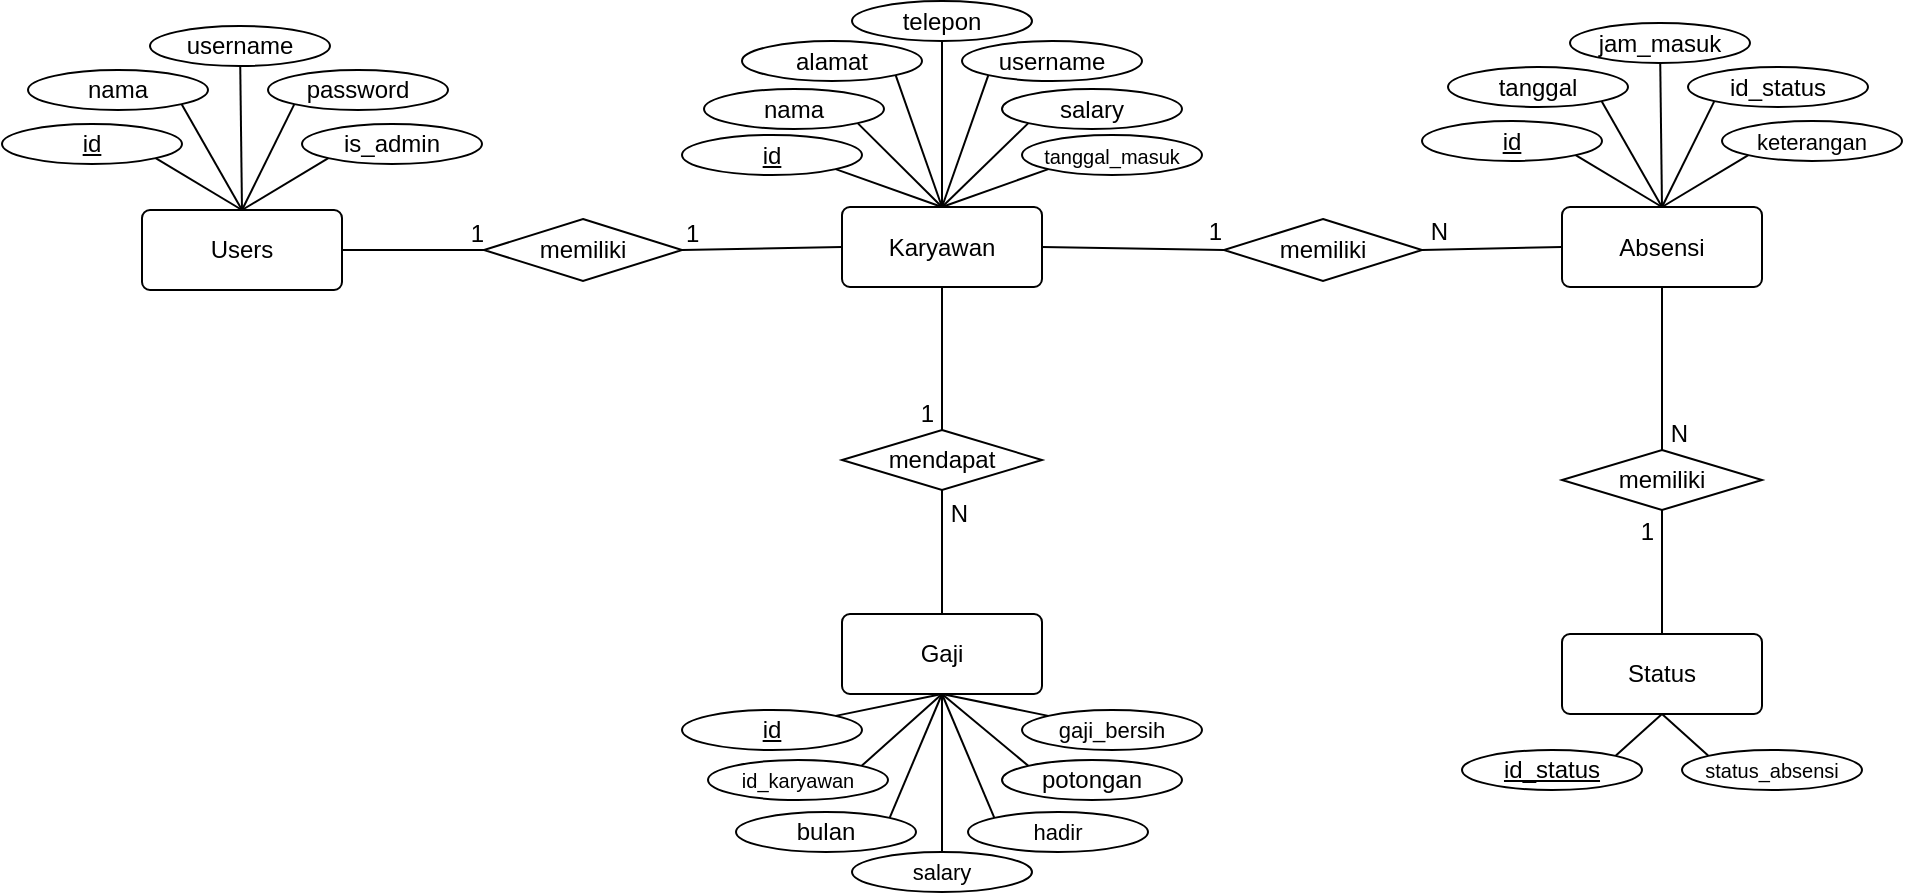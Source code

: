 <mxfile version="13.7.9" type="device"><diagram id="N7qHlEHBX_vFIWlMTOf5" name="Page-1"><mxGraphModel dx="2130" dy="2196" grid="1" gridSize="10" guides="1" tooltips="1" connect="1" arrows="1" fold="1" page="1" pageScale="1" pageWidth="827" pageHeight="1169" math="0" shadow="0"><root><mxCell id="0"/><mxCell id="1" parent="0"/><mxCell id="JxgQiddpafZLwtDYJQxd-1" value="Users" style="rounded=1;arcSize=10;whiteSpace=wrap;html=1;align=center;" vertex="1" parent="1"><mxGeometry x="160" y="80" width="100" height="40" as="geometry"/></mxCell><mxCell id="JxgQiddpafZLwtDYJQxd-2" value="id" style="ellipse;whiteSpace=wrap;html=1;align=center;fontStyle=4;" vertex="1" parent="1"><mxGeometry x="90" y="37" width="90" height="20" as="geometry"/></mxCell><mxCell id="JxgQiddpafZLwtDYJQxd-3" value="nama" style="ellipse;whiteSpace=wrap;html=1;align=center;" vertex="1" parent="1"><mxGeometry x="103" y="10" width="90" height="20" as="geometry"/></mxCell><mxCell id="JxgQiddpafZLwtDYJQxd-4" value="username" style="ellipse;whiteSpace=wrap;html=1;align=center;" vertex="1" parent="1"><mxGeometry x="164" y="-12" width="90" height="20" as="geometry"/></mxCell><mxCell id="JxgQiddpafZLwtDYJQxd-5" value="password" style="ellipse;whiteSpace=wrap;html=1;align=center;" vertex="1" parent="1"><mxGeometry x="223" y="10" width="90" height="20" as="geometry"/></mxCell><mxCell id="JxgQiddpafZLwtDYJQxd-6" value="is_admin" style="ellipse;whiteSpace=wrap;html=1;align=center;" vertex="1" parent="1"><mxGeometry x="240" y="37" width="90" height="20" as="geometry"/></mxCell><mxCell id="JxgQiddpafZLwtDYJQxd-8" value="" style="endArrow=none;html=1;rounded=0;entryX=0.5;entryY=0;entryDx=0;entryDy=0;" edge="1" parent="1" source="JxgQiddpafZLwtDYJQxd-4" target="JxgQiddpafZLwtDYJQxd-1"><mxGeometry relative="1" as="geometry"><mxPoint x="160" y="200" as="sourcePoint"/><mxPoint x="320" y="200" as="targetPoint"/></mxGeometry></mxCell><mxCell id="JxgQiddpafZLwtDYJQxd-10" value="" style="endArrow=none;html=1;rounded=0;exitX=1;exitY=1;exitDx=0;exitDy=0;entryX=0.5;entryY=0;entryDx=0;entryDy=0;" edge="1" parent="1" source="JxgQiddpafZLwtDYJQxd-3" target="JxgQiddpafZLwtDYJQxd-1"><mxGeometry relative="1" as="geometry"><mxPoint x="170" y="60" as="sourcePoint"/><mxPoint x="330" y="60" as="targetPoint"/></mxGeometry></mxCell><mxCell id="JxgQiddpafZLwtDYJQxd-11" value="" style="endArrow=none;html=1;rounded=0;exitX=0;exitY=1;exitDx=0;exitDy=0;entryX=0.5;entryY=0;entryDx=0;entryDy=0;" edge="1" parent="1" source="JxgQiddpafZLwtDYJQxd-5" target="JxgQiddpafZLwtDYJQxd-1"><mxGeometry relative="1" as="geometry"><mxPoint x="186.82" y="27.071" as="sourcePoint"/><mxPoint x="220" y="90" as="targetPoint"/></mxGeometry></mxCell><mxCell id="JxgQiddpafZLwtDYJQxd-12" value="" style="endArrow=none;html=1;rounded=0;exitX=0;exitY=1;exitDx=0;exitDy=0;entryX=0.5;entryY=0;entryDx=0;entryDy=0;" edge="1" parent="1" source="JxgQiddpafZLwtDYJQxd-6" target="JxgQiddpafZLwtDYJQxd-1"><mxGeometry relative="1" as="geometry"><mxPoint x="196.82" y="37.071" as="sourcePoint"/><mxPoint x="230" y="100" as="targetPoint"/></mxGeometry></mxCell><mxCell id="JxgQiddpafZLwtDYJQxd-13" value="" style="endArrow=none;html=1;rounded=0;exitX=1;exitY=1;exitDx=0;exitDy=0;entryX=0.5;entryY=0;entryDx=0;entryDy=0;" edge="1" parent="1" source="JxgQiddpafZLwtDYJQxd-2" target="JxgQiddpafZLwtDYJQxd-1"><mxGeometry relative="1" as="geometry"><mxPoint x="206.82" y="47.071" as="sourcePoint"/><mxPoint x="240" y="110" as="targetPoint"/></mxGeometry></mxCell><mxCell id="JxgQiddpafZLwtDYJQxd-14" value="Karyawan" style="rounded=1;arcSize=10;whiteSpace=wrap;html=1;align=center;" vertex="1" parent="1"><mxGeometry x="510" y="78.5" width="100" height="40" as="geometry"/></mxCell><mxCell id="JxgQiddpafZLwtDYJQxd-15" value="id" style="ellipse;whiteSpace=wrap;html=1;align=center;fontStyle=4;" vertex="1" parent="1"><mxGeometry x="430" y="42.5" width="90" height="20" as="geometry"/></mxCell><mxCell id="JxgQiddpafZLwtDYJQxd-16" value="nama" style="ellipse;whiteSpace=wrap;html=1;align=center;" vertex="1" parent="1"><mxGeometry x="441" y="19.5" width="90" height="20" as="geometry"/></mxCell><mxCell id="JxgQiddpafZLwtDYJQxd-17" value="alamat" style="ellipse;whiteSpace=wrap;html=1;align=center;" vertex="1" parent="1"><mxGeometry x="460" y="-4.5" width="90" height="20" as="geometry"/></mxCell><mxCell id="JxgQiddpafZLwtDYJQxd-18" value="telepon" style="ellipse;whiteSpace=wrap;html=1;align=center;" vertex="1" parent="1"><mxGeometry x="515" y="-24.5" width="90" height="20" as="geometry"/></mxCell><mxCell id="JxgQiddpafZLwtDYJQxd-19" value="username" style="ellipse;whiteSpace=wrap;html=1;align=center;" vertex="1" parent="1"><mxGeometry x="570" y="-4.5" width="90" height="20" as="geometry"/></mxCell><mxCell id="JxgQiddpafZLwtDYJQxd-20" value="" style="endArrow=none;html=1;rounded=0;entryX=0.5;entryY=0;entryDx=0;entryDy=0;exitX=1;exitY=1;exitDx=0;exitDy=0;" edge="1" parent="1" source="JxgQiddpafZLwtDYJQxd-17" target="JxgQiddpafZLwtDYJQxd-14"><mxGeometry relative="1" as="geometry"><mxPoint x="510" y="198.5" as="sourcePoint"/><mxPoint x="670" y="198.5" as="targetPoint"/></mxGeometry></mxCell><mxCell id="JxgQiddpafZLwtDYJQxd-21" value="" style="endArrow=none;html=1;rounded=0;exitX=1;exitY=1;exitDx=0;exitDy=0;entryX=0.5;entryY=0;entryDx=0;entryDy=0;" edge="1" parent="1" source="JxgQiddpafZLwtDYJQxd-16" target="JxgQiddpafZLwtDYJQxd-14"><mxGeometry relative="1" as="geometry"><mxPoint x="520" y="58.5" as="sourcePoint"/><mxPoint x="680" y="58.5" as="targetPoint"/></mxGeometry></mxCell><mxCell id="JxgQiddpafZLwtDYJQxd-22" value="" style="endArrow=none;html=1;rounded=0;exitX=0.5;exitY=1;exitDx=0;exitDy=0;entryX=0.5;entryY=0;entryDx=0;entryDy=0;" edge="1" parent="1" source="JxgQiddpafZLwtDYJQxd-18" target="JxgQiddpafZLwtDYJQxd-14"><mxGeometry relative="1" as="geometry"><mxPoint x="536.82" y="25.571" as="sourcePoint"/><mxPoint x="570" y="88.5" as="targetPoint"/></mxGeometry></mxCell><mxCell id="JxgQiddpafZLwtDYJQxd-23" value="" style="endArrow=none;html=1;rounded=0;exitX=0;exitY=1;exitDx=0;exitDy=0;entryX=0.5;entryY=0;entryDx=0;entryDy=0;" edge="1" parent="1" source="JxgQiddpafZLwtDYJQxd-19" target="JxgQiddpafZLwtDYJQxd-14"><mxGeometry relative="1" as="geometry"><mxPoint x="546.82" y="35.571" as="sourcePoint"/><mxPoint x="580" y="98.5" as="targetPoint"/></mxGeometry></mxCell><mxCell id="JxgQiddpafZLwtDYJQxd-24" value="" style="endArrow=none;html=1;rounded=0;exitX=1;exitY=1;exitDx=0;exitDy=0;entryX=0.5;entryY=0;entryDx=0;entryDy=0;" edge="1" parent="1" source="JxgQiddpafZLwtDYJQxd-15" target="JxgQiddpafZLwtDYJQxd-14"><mxGeometry relative="1" as="geometry"><mxPoint x="556.82" y="45.571" as="sourcePoint"/><mxPoint x="590" y="108.5" as="targetPoint"/></mxGeometry></mxCell><mxCell id="JxgQiddpafZLwtDYJQxd-25" value="salary" style="ellipse;whiteSpace=wrap;html=1;align=center;" vertex="1" parent="1"><mxGeometry x="590" y="19.5" width="90" height="20" as="geometry"/></mxCell><mxCell id="JxgQiddpafZLwtDYJQxd-26" value="&lt;font style=&quot;font-size: 10px&quot;&gt;tanggal_masuk&lt;/font&gt;" style="ellipse;whiteSpace=wrap;html=1;align=center;" vertex="1" parent="1"><mxGeometry x="600" y="42.5" width="90" height="20" as="geometry"/></mxCell><mxCell id="JxgQiddpafZLwtDYJQxd-27" value="" style="endArrow=none;html=1;rounded=0;exitX=0;exitY=1;exitDx=0;exitDy=0;entryX=0.5;entryY=0;entryDx=0;entryDy=0;" edge="1" parent="1" source="JxgQiddpafZLwtDYJQxd-25" target="JxgQiddpafZLwtDYJQxd-14"><mxGeometry relative="1" as="geometry"><mxPoint x="593.251" y="22.587" as="sourcePoint"/><mxPoint x="570" y="88.5" as="targetPoint"/></mxGeometry></mxCell><mxCell id="JxgQiddpafZLwtDYJQxd-28" value="" style="endArrow=none;html=1;rounded=0;exitX=0;exitY=1;exitDx=0;exitDy=0;entryX=0.5;entryY=0;entryDx=0;entryDy=0;" edge="1" parent="1" source="JxgQiddpafZLwtDYJQxd-26" target="JxgQiddpafZLwtDYJQxd-14"><mxGeometry relative="1" as="geometry"><mxPoint x="613.251" y="46.587" as="sourcePoint"/><mxPoint x="570" y="88.5" as="targetPoint"/></mxGeometry></mxCell><mxCell id="JxgQiddpafZLwtDYJQxd-29" value="memiliki" style="shape=rhombus;perimeter=rhombusPerimeter;whiteSpace=wrap;html=1;align=center;" vertex="1" parent="1"><mxGeometry x="331" y="84.5" width="99" height="31" as="geometry"/></mxCell><mxCell id="JxgQiddpafZLwtDYJQxd-31" value="" style="endArrow=none;html=1;rounded=0;exitX=1;exitY=0.5;exitDx=0;exitDy=0;entryX=0;entryY=0.5;entryDx=0;entryDy=0;" edge="1" parent="1" source="JxgQiddpafZLwtDYJQxd-1" target="JxgQiddpafZLwtDYJQxd-29"><mxGeometry relative="1" as="geometry"><mxPoint x="230" y="180" as="sourcePoint"/><mxPoint x="390" y="180" as="targetPoint"/></mxGeometry></mxCell><mxCell id="JxgQiddpafZLwtDYJQxd-33" value="1" style="resizable=0;html=1;align=right;verticalAlign=bottom;" connectable="0" vertex="1" parent="JxgQiddpafZLwtDYJQxd-31"><mxGeometry x="1" relative="1" as="geometry"/></mxCell><mxCell id="JxgQiddpafZLwtDYJQxd-34" value="" style="endArrow=none;html=1;rounded=0;exitX=1;exitY=0.5;exitDx=0;exitDy=0;entryX=0;entryY=0.5;entryDx=0;entryDy=0;" edge="1" parent="1" source="JxgQiddpafZLwtDYJQxd-29" target="JxgQiddpafZLwtDYJQxd-14"><mxGeometry relative="1" as="geometry"><mxPoint x="270" y="110" as="sourcePoint"/><mxPoint x="341" y="110" as="targetPoint"/></mxGeometry></mxCell><mxCell id="JxgQiddpafZLwtDYJQxd-35" value="1" style="resizable=0;html=1;align=left;verticalAlign=bottom;" connectable="0" vertex="1" parent="JxgQiddpafZLwtDYJQxd-34"><mxGeometry x="-1" relative="1" as="geometry"/></mxCell><mxCell id="JxgQiddpafZLwtDYJQxd-52" value="Absensi" style="rounded=1;arcSize=10;whiteSpace=wrap;html=1;align=center;" vertex="1" parent="1"><mxGeometry x="870" y="78.5" width="100" height="40" as="geometry"/></mxCell><mxCell id="JxgQiddpafZLwtDYJQxd-53" value="id" style="ellipse;whiteSpace=wrap;html=1;align=center;fontStyle=4;" vertex="1" parent="1"><mxGeometry x="800" y="35.5" width="90" height="20" as="geometry"/></mxCell><mxCell id="JxgQiddpafZLwtDYJQxd-54" value="tanggal" style="ellipse;whiteSpace=wrap;html=1;align=center;" vertex="1" parent="1"><mxGeometry x="813" y="8.5" width="90" height="20" as="geometry"/></mxCell><mxCell id="JxgQiddpafZLwtDYJQxd-55" value="jam_masuk" style="ellipse;whiteSpace=wrap;html=1;align=center;" vertex="1" parent="1"><mxGeometry x="874" y="-13.5" width="90" height="20" as="geometry"/></mxCell><mxCell id="JxgQiddpafZLwtDYJQxd-56" value="id_status" style="ellipse;whiteSpace=wrap;html=1;align=center;" vertex="1" parent="1"><mxGeometry x="933" y="8.5" width="90" height="20" as="geometry"/></mxCell><mxCell id="JxgQiddpafZLwtDYJQxd-57" value="&lt;font style=&quot;font-size: 11px&quot;&gt;keterangan&lt;/font&gt;" style="ellipse;whiteSpace=wrap;html=1;align=center;" vertex="1" parent="1"><mxGeometry x="950" y="35.5" width="90" height="20" as="geometry"/></mxCell><mxCell id="JxgQiddpafZLwtDYJQxd-58" value="" style="endArrow=none;html=1;rounded=0;entryX=0.5;entryY=0;entryDx=0;entryDy=0;" edge="1" parent="1" source="JxgQiddpafZLwtDYJQxd-55" target="JxgQiddpafZLwtDYJQxd-52"><mxGeometry relative="1" as="geometry"><mxPoint x="870" y="198.5" as="sourcePoint"/><mxPoint x="1030" y="198.5" as="targetPoint"/></mxGeometry></mxCell><mxCell id="JxgQiddpafZLwtDYJQxd-59" value="" style="endArrow=none;html=1;rounded=0;exitX=1;exitY=1;exitDx=0;exitDy=0;entryX=0.5;entryY=0;entryDx=0;entryDy=0;" edge="1" parent="1" source="JxgQiddpafZLwtDYJQxd-54" target="JxgQiddpafZLwtDYJQxd-52"><mxGeometry relative="1" as="geometry"><mxPoint x="880" y="58.5" as="sourcePoint"/><mxPoint x="1040" y="58.5" as="targetPoint"/></mxGeometry></mxCell><mxCell id="JxgQiddpafZLwtDYJQxd-60" value="" style="endArrow=none;html=1;rounded=0;exitX=0;exitY=1;exitDx=0;exitDy=0;entryX=0.5;entryY=0;entryDx=0;entryDy=0;" edge="1" parent="1" source="JxgQiddpafZLwtDYJQxd-56" target="JxgQiddpafZLwtDYJQxd-52"><mxGeometry relative="1" as="geometry"><mxPoint x="896.82" y="25.571" as="sourcePoint"/><mxPoint x="930" y="88.5" as="targetPoint"/></mxGeometry></mxCell><mxCell id="JxgQiddpafZLwtDYJQxd-61" value="" style="endArrow=none;html=1;rounded=0;exitX=0;exitY=1;exitDx=0;exitDy=0;entryX=0.5;entryY=0;entryDx=0;entryDy=0;" edge="1" parent="1" source="JxgQiddpafZLwtDYJQxd-57" target="JxgQiddpafZLwtDYJQxd-52"><mxGeometry relative="1" as="geometry"><mxPoint x="906.82" y="35.571" as="sourcePoint"/><mxPoint x="940" y="98.5" as="targetPoint"/></mxGeometry></mxCell><mxCell id="JxgQiddpafZLwtDYJQxd-62" value="" style="endArrow=none;html=1;rounded=0;exitX=1;exitY=1;exitDx=0;exitDy=0;entryX=0.5;entryY=0;entryDx=0;entryDy=0;" edge="1" parent="1" source="JxgQiddpafZLwtDYJQxd-53" target="JxgQiddpafZLwtDYJQxd-52"><mxGeometry relative="1" as="geometry"><mxPoint x="916.82" y="45.571" as="sourcePoint"/><mxPoint x="950" y="108.5" as="targetPoint"/></mxGeometry></mxCell><mxCell id="JxgQiddpafZLwtDYJQxd-63" value="memiliki" style="shape=rhombus;perimeter=rhombusPerimeter;whiteSpace=wrap;html=1;align=center;" vertex="1" parent="1"><mxGeometry x="701" y="84.5" width="99" height="31" as="geometry"/></mxCell><mxCell id="JxgQiddpafZLwtDYJQxd-64" value="" style="endArrow=none;html=1;rounded=0;exitX=1;exitY=0.5;exitDx=0;exitDy=0;entryX=0;entryY=0.5;entryDx=0;entryDy=0;" edge="1" parent="1" source="JxgQiddpafZLwtDYJQxd-14" target="JxgQiddpafZLwtDYJQxd-63"><mxGeometry relative="1" as="geometry"><mxPoint x="640" y="180" as="sourcePoint"/><mxPoint x="800" y="180" as="targetPoint"/></mxGeometry></mxCell><mxCell id="JxgQiddpafZLwtDYJQxd-65" value="1" style="resizable=0;html=1;align=right;verticalAlign=bottom;" connectable="0" vertex="1" parent="JxgQiddpafZLwtDYJQxd-64"><mxGeometry x="1" relative="1" as="geometry"/></mxCell><mxCell id="JxgQiddpafZLwtDYJQxd-66" value="" style="endArrow=none;html=1;rounded=0;exitX=0;exitY=0.5;exitDx=0;exitDy=0;entryX=1;entryY=0.5;entryDx=0;entryDy=0;" edge="1" parent="1" source="JxgQiddpafZLwtDYJQxd-52" target="JxgQiddpafZLwtDYJQxd-63"><mxGeometry relative="1" as="geometry"><mxPoint x="710" y="180" as="sourcePoint"/><mxPoint x="870" y="180" as="targetPoint"/></mxGeometry></mxCell><mxCell id="JxgQiddpafZLwtDYJQxd-67" value="N" style="resizable=0;html=1;align=right;verticalAlign=bottom;" connectable="0" vertex="1" parent="JxgQiddpafZLwtDYJQxd-66"><mxGeometry x="1" relative="1" as="geometry"><mxPoint x="13" as="offset"/></mxGeometry></mxCell><mxCell id="JxgQiddpafZLwtDYJQxd-68" value="Gaji" style="rounded=1;arcSize=10;whiteSpace=wrap;html=1;align=center;" vertex="1" parent="1"><mxGeometry x="510" y="282" width="100" height="40" as="geometry"/></mxCell><mxCell id="JxgQiddpafZLwtDYJQxd-69" value="id" style="ellipse;whiteSpace=wrap;html=1;align=center;fontStyle=4;" vertex="1" parent="1"><mxGeometry x="430" y="330" width="90" height="20" as="geometry"/></mxCell><mxCell id="JxgQiddpafZLwtDYJQxd-70" value="&lt;font style=&quot;font-size: 10px&quot;&gt;id_karyawan&lt;/font&gt;" style="ellipse;whiteSpace=wrap;html=1;align=center;" vertex="1" parent="1"><mxGeometry x="443" y="355" width="90" height="20" as="geometry"/></mxCell><mxCell id="JxgQiddpafZLwtDYJQxd-71" value="bulan" style="ellipse;whiteSpace=wrap;html=1;align=center;" vertex="1" parent="1"><mxGeometry x="457" y="381" width="90" height="20" as="geometry"/></mxCell><mxCell id="JxgQiddpafZLwtDYJQxd-72" value="potongan" style="ellipse;whiteSpace=wrap;html=1;align=center;" vertex="1" parent="1"><mxGeometry x="590" y="355" width="90" height="20" as="geometry"/></mxCell><mxCell id="JxgQiddpafZLwtDYJQxd-73" value="&lt;font style=&quot;font-size: 11px&quot;&gt;hadir&lt;/font&gt;" style="ellipse;whiteSpace=wrap;html=1;align=center;" vertex="1" parent="1"><mxGeometry x="573" y="381" width="90" height="20" as="geometry"/></mxCell><mxCell id="JxgQiddpafZLwtDYJQxd-74" value="" style="endArrow=none;html=1;rounded=0;entryX=0.5;entryY=1;entryDx=0;entryDy=0;exitX=1;exitY=0;exitDx=0;exitDy=0;" edge="1" parent="1" source="JxgQiddpafZLwtDYJQxd-71" target="JxgQiddpafZLwtDYJQxd-68"><mxGeometry relative="1" as="geometry"><mxPoint x="520" y="402" as="sourcePoint"/><mxPoint x="560" y="350" as="targetPoint"/></mxGeometry></mxCell><mxCell id="JxgQiddpafZLwtDYJQxd-75" value="" style="endArrow=none;html=1;rounded=0;exitX=1;exitY=0;exitDx=0;exitDy=0;entryX=0.5;entryY=1;entryDx=0;entryDy=0;" edge="1" parent="1" source="JxgQiddpafZLwtDYJQxd-70" target="JxgQiddpafZLwtDYJQxd-68"><mxGeometry relative="1" as="geometry"><mxPoint x="530" y="262" as="sourcePoint"/><mxPoint x="550" y="330" as="targetPoint"/></mxGeometry></mxCell><mxCell id="JxgQiddpafZLwtDYJQxd-76" value="" style="endArrow=none;html=1;rounded=0;exitX=0;exitY=0;exitDx=0;exitDy=0;entryX=0.5;entryY=1;entryDx=0;entryDy=0;" edge="1" parent="1" source="JxgQiddpafZLwtDYJQxd-72" target="JxgQiddpafZLwtDYJQxd-68"><mxGeometry relative="1" as="geometry"><mxPoint x="546.82" y="229.071" as="sourcePoint"/><mxPoint x="560" y="340" as="targetPoint"/></mxGeometry></mxCell><mxCell id="JxgQiddpafZLwtDYJQxd-77" value="" style="endArrow=none;html=1;rounded=0;exitX=0;exitY=0;exitDx=0;exitDy=0;entryX=0.5;entryY=1;entryDx=0;entryDy=0;" edge="1" parent="1" source="JxgQiddpafZLwtDYJQxd-73" target="JxgQiddpafZLwtDYJQxd-68"><mxGeometry relative="1" as="geometry"><mxPoint x="556.82" y="239.071" as="sourcePoint"/><mxPoint x="560" y="340" as="targetPoint"/></mxGeometry></mxCell><mxCell id="JxgQiddpafZLwtDYJQxd-78" value="" style="endArrow=none;html=1;rounded=0;exitX=1;exitY=0;exitDx=0;exitDy=0;entryX=0.5;entryY=1;entryDx=0;entryDy=0;" edge="1" parent="1" source="JxgQiddpafZLwtDYJQxd-69" target="JxgQiddpafZLwtDYJQxd-68"><mxGeometry relative="1" as="geometry"><mxPoint x="566.82" y="249.071" as="sourcePoint"/><mxPoint x="560" y="330" as="targetPoint"/></mxGeometry></mxCell><mxCell id="JxgQiddpafZLwtDYJQxd-79" value="&lt;font style=&quot;font-size: 11px&quot;&gt;gaji_bersih&lt;/font&gt;" style="ellipse;whiteSpace=wrap;html=1;align=center;" vertex="1" parent="1"><mxGeometry x="600" y="330" width="90" height="20" as="geometry"/></mxCell><mxCell id="JxgQiddpafZLwtDYJQxd-80" value="" style="endArrow=none;html=1;rounded=0;entryX=0;entryY=0;entryDx=0;entryDy=0;exitX=0.5;exitY=1;exitDx=0;exitDy=0;" edge="1" parent="1" source="JxgQiddpafZLwtDYJQxd-68" target="JxgQiddpafZLwtDYJQxd-79"><mxGeometry relative="1" as="geometry"><mxPoint x="570" y="330" as="sourcePoint"/><mxPoint x="570" y="332" as="targetPoint"/></mxGeometry></mxCell><mxCell id="JxgQiddpafZLwtDYJQxd-81" value="mendapat" style="shape=rhombus;perimeter=rhombusPerimeter;whiteSpace=wrap;html=1;align=center;" vertex="1" parent="1"><mxGeometry x="510" y="190" width="100" height="30" as="geometry"/></mxCell><mxCell id="JxgQiddpafZLwtDYJQxd-82" value="" style="endArrow=none;html=1;rounded=0;exitX=0.5;exitY=1;exitDx=0;exitDy=0;entryX=0.5;entryY=0;entryDx=0;entryDy=0;" edge="1" parent="1" source="JxgQiddpafZLwtDYJQxd-14" target="JxgQiddpafZLwtDYJQxd-81"><mxGeometry relative="1" as="geometry"><mxPoint x="620" y="108.5" as="sourcePoint"/><mxPoint x="711" y="110" as="targetPoint"/></mxGeometry></mxCell><mxCell id="JxgQiddpafZLwtDYJQxd-83" value="1" style="resizable=0;html=1;align=right;verticalAlign=bottom;" connectable="0" vertex="1" parent="JxgQiddpafZLwtDYJQxd-82"><mxGeometry x="1" relative="1" as="geometry"><mxPoint x="-4" as="offset"/></mxGeometry></mxCell><mxCell id="JxgQiddpafZLwtDYJQxd-84" value="" style="endArrow=none;html=1;rounded=0;exitX=0.5;exitY=0;exitDx=0;exitDy=0;entryX=0.5;entryY=1;entryDx=0;entryDy=0;" edge="1" parent="1" source="JxgQiddpafZLwtDYJQxd-68" target="JxgQiddpafZLwtDYJQxd-81"><mxGeometry relative="1" as="geometry"><mxPoint x="880" y="108.5" as="sourcePoint"/><mxPoint x="810" y="110" as="targetPoint"/></mxGeometry></mxCell><mxCell id="JxgQiddpafZLwtDYJQxd-85" value="N" style="resizable=0;html=1;align=right;verticalAlign=bottom;" connectable="0" vertex="1" parent="JxgQiddpafZLwtDYJQxd-84"><mxGeometry x="1" relative="1" as="geometry"><mxPoint x="13" y="20" as="offset"/></mxGeometry></mxCell><mxCell id="JxgQiddpafZLwtDYJQxd-86" value="Status" style="rounded=1;arcSize=10;whiteSpace=wrap;html=1;align=center;" vertex="1" parent="1"><mxGeometry x="870" y="292" width="100" height="40" as="geometry"/></mxCell><mxCell id="JxgQiddpafZLwtDYJQxd-87" value="id_status" style="ellipse;whiteSpace=wrap;html=1;align=center;fontStyle=4;" vertex="1" parent="1"><mxGeometry x="820" y="350" width="90" height="20" as="geometry"/></mxCell><mxCell id="JxgQiddpafZLwtDYJQxd-96" value="" style="endArrow=none;html=1;rounded=0;exitX=1;exitY=0;exitDx=0;exitDy=0;entryX=0.5;entryY=1;entryDx=0;entryDy=0;" edge="1" parent="1" source="JxgQiddpafZLwtDYJQxd-87" target="JxgQiddpafZLwtDYJQxd-86"><mxGeometry relative="1" as="geometry"><mxPoint x="926.82" y="259.071" as="sourcePoint"/><mxPoint x="920" y="340" as="targetPoint"/></mxGeometry></mxCell><mxCell id="JxgQiddpafZLwtDYJQxd-97" value="&lt;font style=&quot;font-size: 10px&quot;&gt;status_absensi&lt;/font&gt;" style="ellipse;whiteSpace=wrap;html=1;align=center;" vertex="1" parent="1"><mxGeometry x="930" y="350" width="90" height="20" as="geometry"/></mxCell><mxCell id="JxgQiddpafZLwtDYJQxd-98" value="" style="endArrow=none;html=1;rounded=0;entryX=0;entryY=0;entryDx=0;entryDy=0;exitX=0.5;exitY=1;exitDx=0;exitDy=0;" edge="1" parent="1" source="JxgQiddpafZLwtDYJQxd-86" target="JxgQiddpafZLwtDYJQxd-97"><mxGeometry relative="1" as="geometry"><mxPoint x="930" y="340" as="sourcePoint"/><mxPoint x="930" y="342" as="targetPoint"/></mxGeometry></mxCell><mxCell id="JxgQiddpafZLwtDYJQxd-99" value="memiliki" style="shape=rhombus;perimeter=rhombusPerimeter;whiteSpace=wrap;html=1;align=center;" vertex="1" parent="1"><mxGeometry x="870" y="200" width="100" height="30" as="geometry"/></mxCell><mxCell id="JxgQiddpafZLwtDYJQxd-100" value="" style="resizable=0;html=1;align=right;verticalAlign=bottom;" connectable="0" vertex="1" parent="1"><mxGeometry x="916" y="200.5" as="geometry"/></mxCell><mxCell id="JxgQiddpafZLwtDYJQxd-105" value="&lt;font style=&quot;font-size: 11px&quot;&gt;salary&lt;/font&gt;" style="ellipse;whiteSpace=wrap;html=1;align=center;" vertex="1" parent="1"><mxGeometry x="515" y="401" width="90" height="20" as="geometry"/></mxCell><mxCell id="JxgQiddpafZLwtDYJQxd-106" value="" style="endArrow=none;html=1;rounded=0;exitX=0.5;exitY=0;exitDx=0;exitDy=0;entryX=0.5;entryY=1;entryDx=0;entryDy=0;" edge="1" parent="1" source="JxgQiddpafZLwtDYJQxd-105" target="JxgQiddpafZLwtDYJQxd-68"><mxGeometry relative="1" as="geometry"><mxPoint x="596.265" y="393.91" as="sourcePoint"/><mxPoint x="570" y="332" as="targetPoint"/></mxGeometry></mxCell><mxCell id="JxgQiddpafZLwtDYJQxd-107" value="" style="endArrow=none;html=1;rounded=0;exitX=0.5;exitY=0;exitDx=0;exitDy=0;entryX=0.5;entryY=1;entryDx=0;entryDy=0;" edge="1" parent="1" source="JxgQiddpafZLwtDYJQxd-86" target="JxgQiddpafZLwtDYJQxd-99"><mxGeometry relative="1" as="geometry"><mxPoint x="570" y="128.5" as="sourcePoint"/><mxPoint x="570" y="200.0" as="targetPoint"/></mxGeometry></mxCell><mxCell id="JxgQiddpafZLwtDYJQxd-108" value="1" style="resizable=0;html=1;align=right;verticalAlign=bottom;" connectable="0" vertex="1" parent="JxgQiddpafZLwtDYJQxd-107"><mxGeometry x="1" relative="1" as="geometry"><mxPoint x="-4" y="19" as="offset"/></mxGeometry></mxCell><mxCell id="JxgQiddpafZLwtDYJQxd-109" value="" style="endArrow=none;html=1;rounded=0;exitX=0.5;exitY=1;exitDx=0;exitDy=0;entryX=0.5;entryY=0;entryDx=0;entryDy=0;" edge="1" parent="1" source="JxgQiddpafZLwtDYJQxd-52" target="JxgQiddpafZLwtDYJQxd-99"><mxGeometry relative="1" as="geometry"><mxPoint x="880" y="108.5" as="sourcePoint"/><mxPoint x="810" y="110.0" as="targetPoint"/></mxGeometry></mxCell><mxCell id="JxgQiddpafZLwtDYJQxd-110" value="N" style="resizable=0;html=1;align=right;verticalAlign=bottom;" connectable="0" vertex="1" parent="JxgQiddpafZLwtDYJQxd-109"><mxGeometry x="1" relative="1" as="geometry"><mxPoint x="13" as="offset"/></mxGeometry></mxCell></root></mxGraphModel></diagram></mxfile>